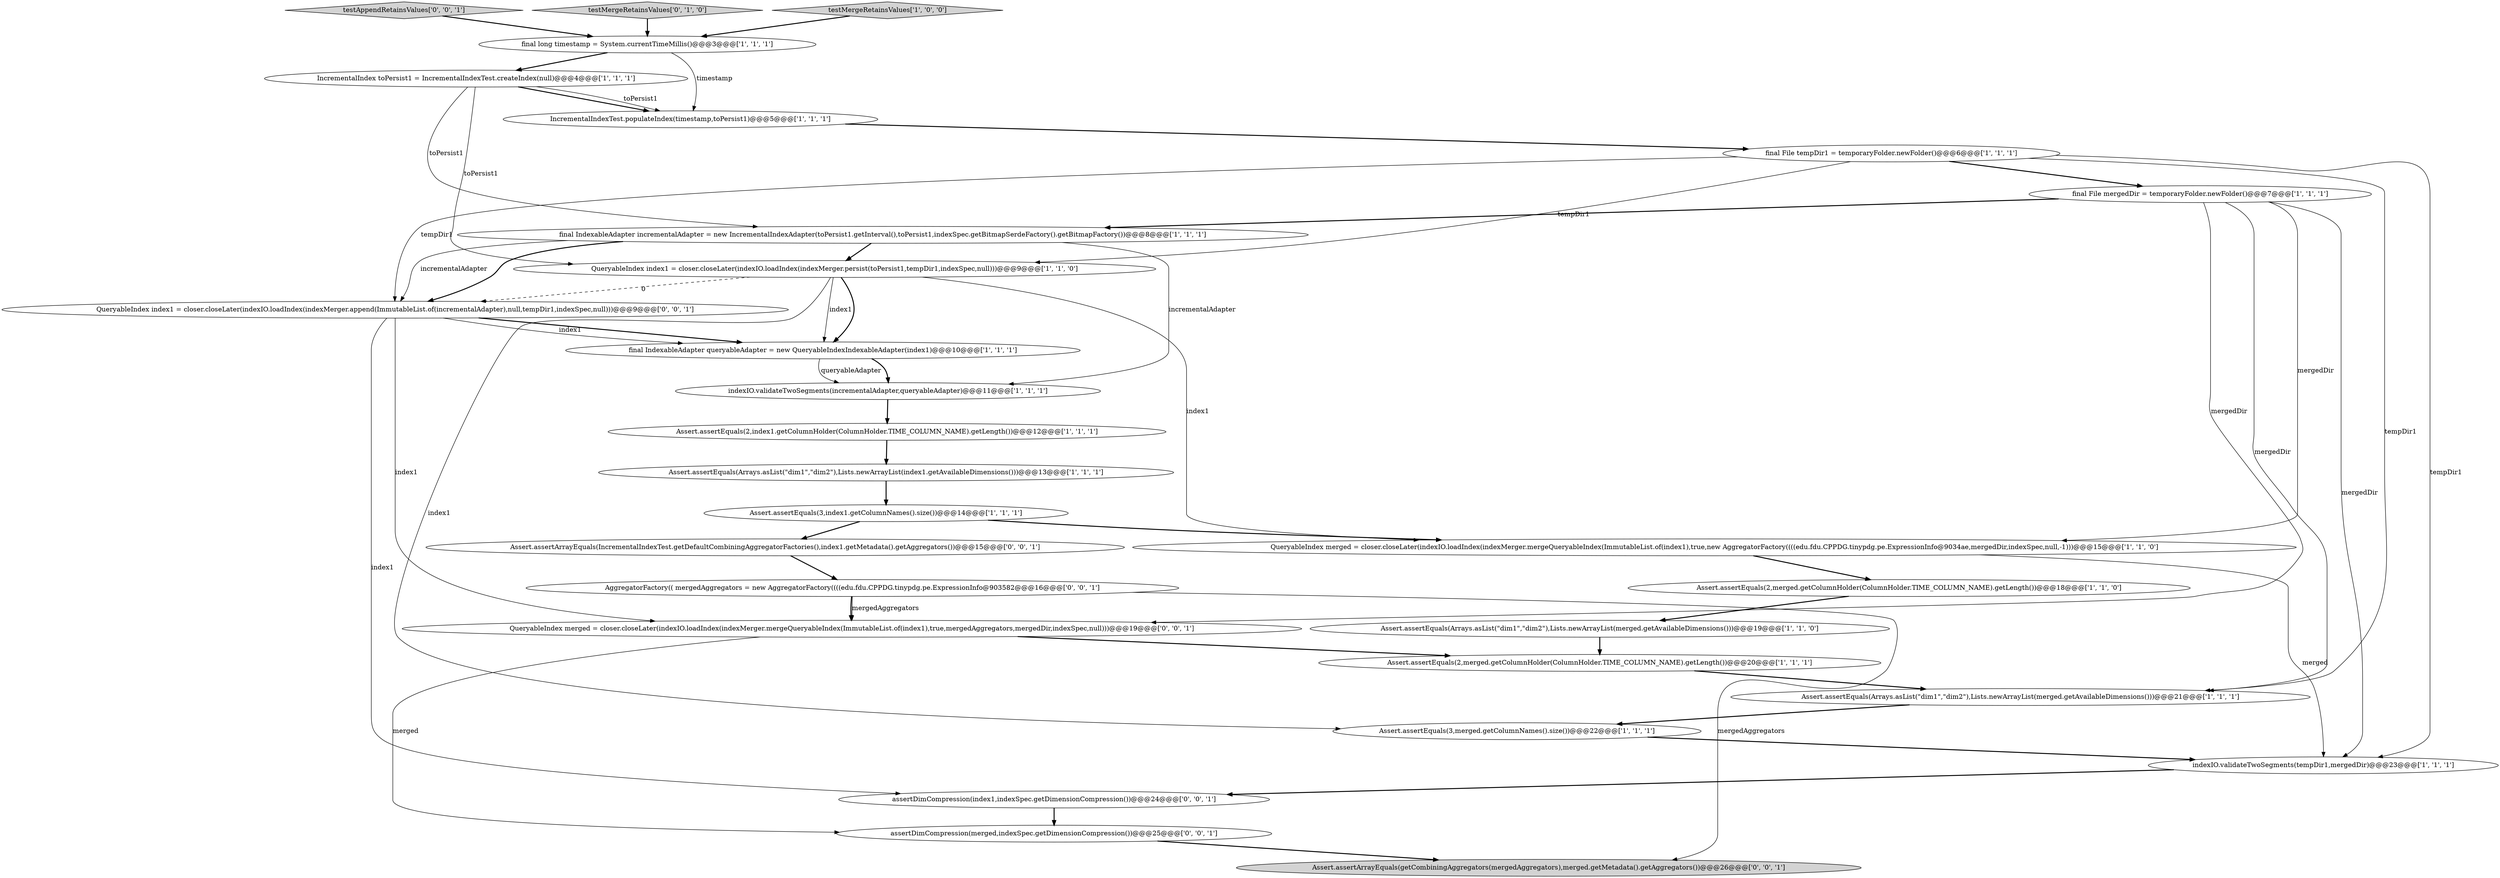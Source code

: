 digraph {
12 [style = filled, label = "Assert.assertEquals(Arrays.asList(\"dim1\",\"dim2\"),Lists.newArrayList(merged.getAvailableDimensions()))@@@19@@@['1', '1', '0']", fillcolor = white, shape = ellipse image = "AAA0AAABBB1BBB"];
27 [style = filled, label = "QueryableIndex merged = closer.closeLater(indexIO.loadIndex(indexMerger.mergeQueryableIndex(ImmutableList.of(index1),true,mergedAggregators,mergedDir,indexSpec,null)))@@@19@@@['0', '0', '1']", fillcolor = white, shape = ellipse image = "AAA0AAABBB3BBB"];
14 [style = filled, label = "final IndexableAdapter incrementalAdapter = new IncrementalIndexAdapter(toPersist1.getInterval(),toPersist1,indexSpec.getBitmapSerdeFactory().getBitmapFactory())@@@8@@@['1', '1', '1']", fillcolor = white, shape = ellipse image = "AAA0AAABBB1BBB"];
25 [style = filled, label = "Assert.assertArrayEquals(getCombiningAggregators(mergedAggregators),merged.getMetadata().getAggregators())@@@26@@@['0', '0', '1']", fillcolor = lightgray, shape = ellipse image = "AAA0AAABBB3BBB"];
28 [style = filled, label = "QueryableIndex index1 = closer.closeLater(indexIO.loadIndex(indexMerger.append(ImmutableList.of(incrementalAdapter),null,tempDir1,indexSpec,null)))@@@9@@@['0', '0', '1']", fillcolor = white, shape = ellipse image = "AAA0AAABBB3BBB"];
4 [style = filled, label = "indexIO.validateTwoSegments(incrementalAdapter,queryableAdapter)@@@11@@@['1', '1', '1']", fillcolor = white, shape = ellipse image = "AAA0AAABBB1BBB"];
22 [style = filled, label = "AggregatorFactory(( mergedAggregators = new AggregatorFactory((((edu.fdu.CPPDG.tinypdg.pe.ExpressionInfo@903582@@@16@@@['0', '0', '1']", fillcolor = white, shape = ellipse image = "AAA0AAABBB3BBB"];
26 [style = filled, label = "testAppendRetainsValues['0', '0', '1']", fillcolor = lightgray, shape = diamond image = "AAA0AAABBB3BBB"];
17 [style = filled, label = "QueryableIndex merged = closer.closeLater(indexIO.loadIndex(indexMerger.mergeQueryableIndex(ImmutableList.of(index1),true,new AggregatorFactory((((edu.fdu.CPPDG.tinypdg.pe.ExpressionInfo@9034ae,mergedDir,indexSpec,null,-1)))@@@15@@@['1', '1', '0']", fillcolor = white, shape = ellipse image = "AAA0AAABBB1BBB"];
24 [style = filled, label = "assertDimCompression(merged,indexSpec.getDimensionCompression())@@@25@@@['0', '0', '1']", fillcolor = white, shape = ellipse image = "AAA0AAABBB3BBB"];
7 [style = filled, label = "Assert.assertEquals(2,merged.getColumnHolder(ColumnHolder.TIME_COLUMN_NAME).getLength())@@@20@@@['1', '1', '1']", fillcolor = white, shape = ellipse image = "AAA0AAABBB1BBB"];
10 [style = filled, label = "IncrementalIndex toPersist1 = IncrementalIndexTest.createIndex(null)@@@4@@@['1', '1', '1']", fillcolor = white, shape = ellipse image = "AAA0AAABBB1BBB"];
21 [style = filled, label = "Assert.assertArrayEquals(IncrementalIndexTest.getDefaultCombiningAggregatorFactories(),index1.getMetadata().getAggregators())@@@15@@@['0', '0', '1']", fillcolor = white, shape = ellipse image = "AAA0AAABBB3BBB"];
5 [style = filled, label = "final IndexableAdapter queryableAdapter = new QueryableIndexIndexableAdapter(index1)@@@10@@@['1', '1', '1']", fillcolor = white, shape = ellipse image = "AAA0AAABBB1BBB"];
19 [style = filled, label = "QueryableIndex index1 = closer.closeLater(indexIO.loadIndex(indexMerger.persist(toPersist1,tempDir1,indexSpec,null)))@@@9@@@['1', '1', '0']", fillcolor = white, shape = ellipse image = "AAA0AAABBB1BBB"];
15 [style = filled, label = "Assert.assertEquals(3,merged.getColumnNames().size())@@@22@@@['1', '1', '1']", fillcolor = white, shape = ellipse image = "AAA0AAABBB1BBB"];
20 [style = filled, label = "testMergeRetainsValues['0', '1', '0']", fillcolor = lightgray, shape = diamond image = "AAA0AAABBB2BBB"];
1 [style = filled, label = "Assert.assertEquals(2,index1.getColumnHolder(ColumnHolder.TIME_COLUMN_NAME).getLength())@@@12@@@['1', '1', '1']", fillcolor = white, shape = ellipse image = "AAA0AAABBB1BBB"];
6 [style = filled, label = "IncrementalIndexTest.populateIndex(timestamp,toPersist1)@@@5@@@['1', '1', '1']", fillcolor = white, shape = ellipse image = "AAA0AAABBB1BBB"];
2 [style = filled, label = "final long timestamp = System.currentTimeMillis()@@@3@@@['1', '1', '1']", fillcolor = white, shape = ellipse image = "AAA0AAABBB1BBB"];
8 [style = filled, label = "indexIO.validateTwoSegments(tempDir1,mergedDir)@@@23@@@['1', '1', '1']", fillcolor = white, shape = ellipse image = "AAA0AAABBB1BBB"];
18 [style = filled, label = "testMergeRetainsValues['1', '0', '0']", fillcolor = lightgray, shape = diamond image = "AAA0AAABBB1BBB"];
0 [style = filled, label = "final File tempDir1 = temporaryFolder.newFolder()@@@6@@@['1', '1', '1']", fillcolor = white, shape = ellipse image = "AAA0AAABBB1BBB"];
23 [style = filled, label = "assertDimCompression(index1,indexSpec.getDimensionCompression())@@@24@@@['0', '0', '1']", fillcolor = white, shape = ellipse image = "AAA0AAABBB3BBB"];
3 [style = filled, label = "Assert.assertEquals(Arrays.asList(\"dim1\",\"dim2\"),Lists.newArrayList(index1.getAvailableDimensions()))@@@13@@@['1', '1', '1']", fillcolor = white, shape = ellipse image = "AAA0AAABBB1BBB"];
16 [style = filled, label = "Assert.assertEquals(3,index1.getColumnNames().size())@@@14@@@['1', '1', '1']", fillcolor = white, shape = ellipse image = "AAA0AAABBB1BBB"];
13 [style = filled, label = "final File mergedDir = temporaryFolder.newFolder()@@@7@@@['1', '1', '1']", fillcolor = white, shape = ellipse image = "AAA0AAABBB1BBB"];
9 [style = filled, label = "Assert.assertEquals(Arrays.asList(\"dim1\",\"dim2\"),Lists.newArrayList(merged.getAvailableDimensions()))@@@21@@@['1', '1', '1']", fillcolor = white, shape = ellipse image = "AAA0AAABBB1BBB"];
11 [style = filled, label = "Assert.assertEquals(2,merged.getColumnHolder(ColumnHolder.TIME_COLUMN_NAME).getLength())@@@18@@@['1', '1', '0']", fillcolor = white, shape = ellipse image = "AAA0AAABBB1BBB"];
22->27 [style = solid, label="mergedAggregators"];
28->5 [style = bold, label=""];
13->27 [style = solid, label="mergedDir"];
0->13 [style = bold, label=""];
8->23 [style = bold, label=""];
14->4 [style = solid, label="incrementalAdapter"];
2->6 [style = solid, label="timestamp"];
1->3 [style = bold, label=""];
19->28 [style = dashed, label="0"];
14->19 [style = bold, label=""];
14->28 [style = bold, label=""];
11->12 [style = bold, label=""];
6->0 [style = bold, label=""];
19->5 [style = solid, label="index1"];
16->17 [style = bold, label=""];
3->16 [style = bold, label=""];
18->2 [style = bold, label=""];
2->10 [style = bold, label=""];
17->8 [style = solid, label="merged"];
0->8 [style = solid, label="tempDir1"];
10->6 [style = bold, label=""];
12->7 [style = bold, label=""];
19->15 [style = solid, label="index1"];
20->2 [style = bold, label=""];
10->6 [style = solid, label="toPersist1"];
0->19 [style = solid, label="tempDir1"];
7->9 [style = bold, label=""];
19->5 [style = bold, label=""];
10->19 [style = solid, label="toPersist1"];
28->5 [style = solid, label="index1"];
26->2 [style = bold, label=""];
23->24 [style = bold, label=""];
22->27 [style = bold, label=""];
21->22 [style = bold, label=""];
9->15 [style = bold, label=""];
16->21 [style = bold, label=""];
24->25 [style = bold, label=""];
13->17 [style = solid, label="mergedDir"];
0->28 [style = solid, label="tempDir1"];
5->4 [style = bold, label=""];
27->7 [style = bold, label=""];
13->8 [style = solid, label="mergedDir"];
5->4 [style = solid, label="queryableAdapter"];
14->28 [style = solid, label="incrementalAdapter"];
22->25 [style = solid, label="mergedAggregators"];
27->24 [style = solid, label="merged"];
28->27 [style = solid, label="index1"];
10->14 [style = solid, label="toPersist1"];
4->1 [style = bold, label=""];
0->9 [style = solid, label="tempDir1"];
28->23 [style = solid, label="index1"];
13->14 [style = bold, label=""];
19->17 [style = solid, label="index1"];
15->8 [style = bold, label=""];
13->9 [style = solid, label="mergedDir"];
17->11 [style = bold, label=""];
}
